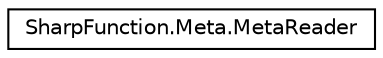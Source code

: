 digraph "Graphical Class Hierarchy"
{
 // LATEX_PDF_SIZE
  edge [fontname="Helvetica",fontsize="10",labelfontname="Helvetica",labelfontsize="10"];
  node [fontname="Helvetica",fontsize="10",shape=record];
  rankdir="LR";
  Node0 [label="SharpFunction.Meta.MetaReader",height=0.2,width=0.4,color="black", fillcolor="white", style="filled",URL="$class_sharp_function_1_1_meta_1_1_meta_reader.html",tooltip="Class used for reading .sfmeta files"];
}
